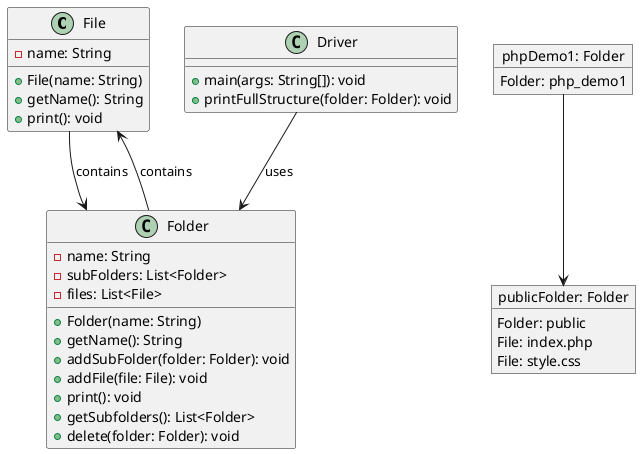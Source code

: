 @startuml
'https://plantuml.com/object-diagram


class File {
    - name: String

    + File(name: String)
    + getName(): String
    + print(): void
}

class Folder {
    - name: String
    - subFolders: List<Folder>
    - files: List<File>

    + Folder(name: String)
    + getName(): String
    + addSubFolder(folder: Folder): void
    + addFile(file: File): void
    + print(): void
    + getSubfolders(): List<Folder>
    + delete(folder: Folder): void
}

class Driver {
    + main(args: String[]): void
    + printFullStructure(folder: Folder): void
}

File --> Folder : contains
Folder --> File : contains
Driver --> Folder : uses

object "phpDemo1: Folder" as phpDemo1 {
    Folder: php_demo1
}

object "publicFolder: Folder" as publicFolder {
    Folder: public
  File: index.php
  File: style.css
}

phpDemo1 --> publicFolder
@enduml
